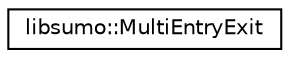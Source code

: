 digraph "Graphical Class Hierarchy"
{
  edge [fontname="Helvetica",fontsize="10",labelfontname="Helvetica",labelfontsize="10"];
  node [fontname="Helvetica",fontsize="10",shape=record];
  rankdir="LR";
  Node0 [label="libsumo::MultiEntryExit",height=0.2,width=0.4,color="black", fillcolor="white", style="filled",URL="$d4/d31/classlibsumo_1_1_multi_entry_exit.html"];
}
